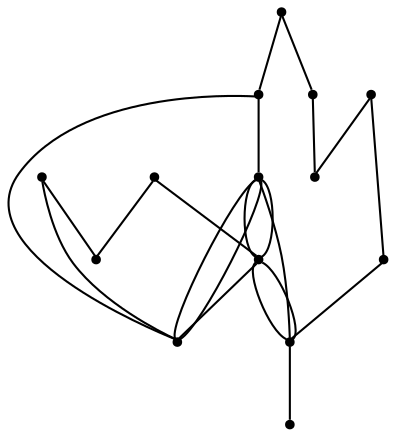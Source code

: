 graph {
  node [shape=point,comment="{\"directed\":false,\"doi\":\"10.1007/978-3-031-49272-3_22\",\"figure\":\"13 (3)\"}"]

  v0 [pos="584.4774878421447,548.1286534422923"]
  v1 [pos="517.4084786160242,497.82653136978604"]
  v2 [pos="567.712274339257,615.1970831212818"]
  v3 [pos="366.50111341374577,648.7311648241588"]
  v4 [pos="546.7506067988139,287.1893713907093"]
  v5 [pos="496.45097611694047,236.89027767948107"]
  v6 [pos="471.3021622935825,362.6422166901398"]
  v7 [pos="450.3415360134792,481.05944084050503"]
  v8 [pos="260.16747636193475,279.1549461061386"]
  v9 [pos="370.6934342041509,387.7937188656342"]
  v10 [pos="349.73801422574655,481.05944084050503"]
  v11 [pos="249.13239004595385,564.8979854358261"]
  v12 [pos="282.6669065818423,497.8265313697859"]
  v13 [pos="324.686101202408,295.1040293583917"]

  v0 -- v1 [id="-1",pos="584.4774878421447,548.1286534422923 517.4084786160242,497.82653136978604 517.4084786160242,497.82653136978604 517.4084786160242,497.82653136978604"]
  v0 -- v2 [id="-2",pos="584.4774878421447,548.1286534422923 567.712274339257,615.1970831212818 567.712274339257,615.1970831212818 567.712274339257,615.1970831212818"]
  v11 -- v12 [id="-3",pos="249.13239004595385,564.8979854358261 282.6669065818423,497.8265313697859 282.6669065818423,497.8265313697859 282.6669065818423,497.8265313697859"]
  v11 -- v3 [id="-4",pos="249.13239004595385,564.8979854358261 366.50111341374577,648.7311648241588 366.50111341374577,648.7311648241588 366.50111341374577,648.7311648241588"]
  v8 -- v5 [id="-5",pos="260.16747636193475,279.1549461061386 496.45097611694047,236.89027767948107 496.45097611694047,236.89027767948107 496.45097611694047,236.89027767948107"]
  v8 -- v9 [id="-6",pos="260.16747636193475,279.1549461061386 370.6934342041509,387.7937188656342 370.6934342041509,387.7937188656342 370.6934342041509,387.7937188656342"]
  v12 -- v10 [id="-7",pos="282.6669065818423,497.8265313697859 349.73801422574655,481.05944084050503 349.73801422574655,481.05944084050503 349.73801422574655,481.05944084050503"]
  v2 -- v3 [id="-13",pos="567.712274339257,615.1970831212818 366.50111341374577,648.7311648241588 366.50111341374577,648.7311648241588 366.50111341374577,648.7311648241588"]
  v10 -- v13 [id="-15",pos="349.73801422574655,481.05944084050503 324.686101202408,295.1040293583917 324.686101202408,295.1040293583917 324.686101202408,295.1040293583917"]
  v10 -- v7 [id="-16",pos="349.73801422574655,481.05944084050503 450.3415360134792,481.05944084050503 450.3415360134792,481.05944084050503 450.3415360134792,481.05944084050503"]
  v4 -- v5 [id="-20",pos="546.7506067988139,287.1893713907093 496.45097611694047,236.89027767948107 496.45097611694047,236.89027767948107 496.45097611694047,236.89027767948107"]
  v4 -- v6 [id="-25",pos="546.7506067988139,287.1893713907093 471.3021622935825,362.6422166901398 471.3021622935825,362.6422166901398 471.3021622935825,362.6422166901398"]
  v1 -- v7 [id="-27",pos="517.4084786160242,497.82653136978604 450.3415360134792,481.05944084050503 450.3415360134792,481.05944084050503 450.3415360134792,481.05944084050503"]
  v10 -- v9 [id="-30",pos="349.73801422574655,481.05944084050503 373.7387312190167,400.06960654769165 373.7387312190167,400.06960654769165 373.7387312190167,400.06960654769165 377.9477121748586,393.70184505887596 377.9477121748586,393.70184505887596 377.9477121748586,393.70184505887596 370.6934342041509,387.7937188656342 370.6934342041509,387.7937188656342 370.6934342041509,387.7937188656342"]
  v6 -- v1 [id="-40",pos="471.3021622935825,362.6422166901398 517.4084786160242,497.82653136978604 517.4084786160242,497.82653136978604 517.4084786160242,497.82653136978604"]
  v9 -- v10 [id="-41",pos="370.6934342041509,387.7937188656342 349.73801422574655,481.05944084050503 349.73801422574655,481.05944084050503 349.73801422574655,481.05944084050503"]
  v9 -- v6 [id="-47",pos="370.6934342041509,387.7937188656342 471.3021622935825,362.6422166901398 471.3021622935825,362.6422166901398 471.3021622935825,362.6422166901398"]
  v7 -- v9 [id="-52",pos="450.3415360134792,481.05944084050503 373.7387312190167,400.06960654769165 373.7387312190167,400.06960654769165 373.7387312190167,400.06960654769165 370.6934342041509,387.7937188656342 370.6934342041509,387.7937188656342 370.6934342041509,387.7937188656342"]
  v7 -- v6 [id="-63",pos="450.3415360134792,481.05944084050503 471.3021622935825,362.6422166901398 471.3021622935825,362.6422166901398 471.3021622935825,362.6422166901398"]
  v6 -- v7 [id="-60",pos="471.3021622935825,362.6422166901398 446.8587029935385,468.26712615334566 446.8587029935385,468.26712615334566 446.8587029935385,468.26712615334566 440.72855696799866,472.38426676934495 440.72855696799866,472.38426676934495 440.72855696799866,472.38426676934495 429.83932658511236,459.6323699748308 429.83932658511236,459.6323699748308 429.83932658511236,459.6323699748308 432.38973084213984,457.45290366936143 432.38973084213984,457.45290366936143 432.38973084213984,457.45290366936143 450.3415360134792,481.05944084050503 450.3415360134792,481.05944084050503 450.3415360134792,481.05944084050503"]
  v9 -- v7 [id="-76",pos="370.6934342041509,387.7937188656342 450.3415360134792,481.05944084050503 450.3415360134792,481.05944084050503 450.3415360134792,481.05944084050503"]
}